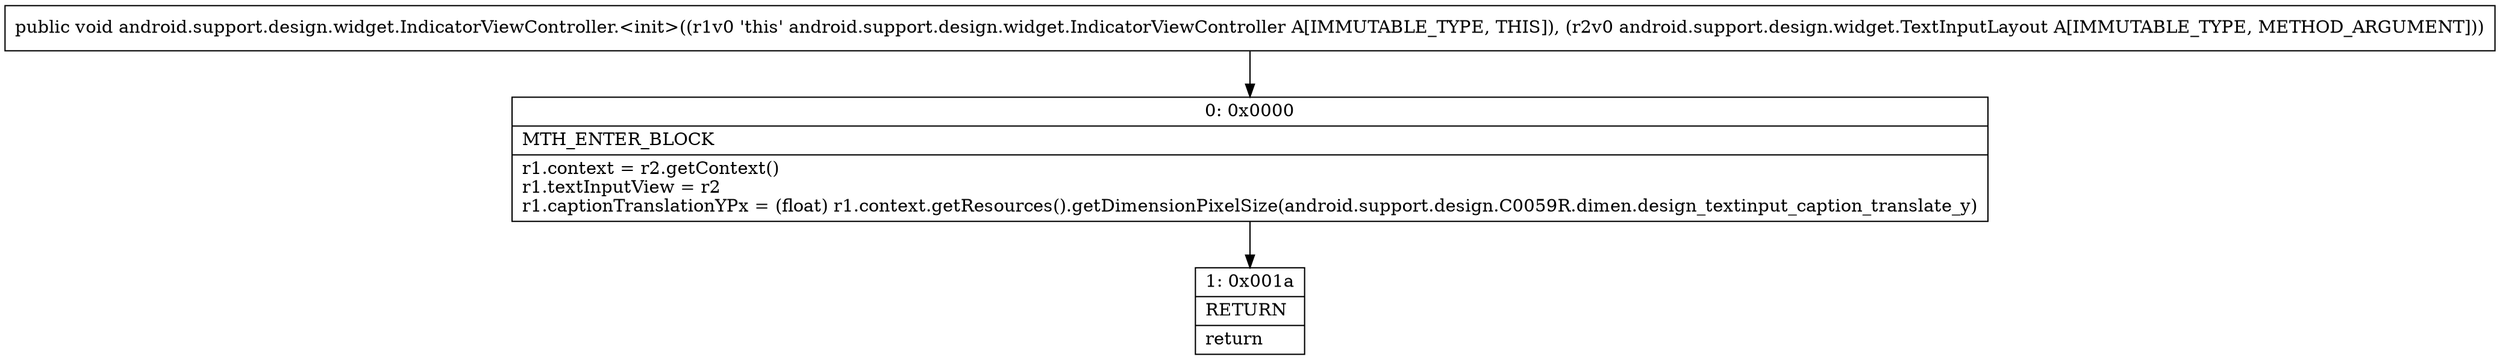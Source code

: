 digraph "CFG forandroid.support.design.widget.IndicatorViewController.\<init\>(Landroid\/support\/design\/widget\/TextInputLayout;)V" {
Node_0 [shape=record,label="{0\:\ 0x0000|MTH_ENTER_BLOCK\l|r1.context = r2.getContext()\lr1.textInputView = r2\lr1.captionTranslationYPx = (float) r1.context.getResources().getDimensionPixelSize(android.support.design.C0059R.dimen.design_textinput_caption_translate_y)\l}"];
Node_1 [shape=record,label="{1\:\ 0x001a|RETURN\l|return\l}"];
MethodNode[shape=record,label="{public void android.support.design.widget.IndicatorViewController.\<init\>((r1v0 'this' android.support.design.widget.IndicatorViewController A[IMMUTABLE_TYPE, THIS]), (r2v0 android.support.design.widget.TextInputLayout A[IMMUTABLE_TYPE, METHOD_ARGUMENT])) }"];
MethodNode -> Node_0;
Node_0 -> Node_1;
}

